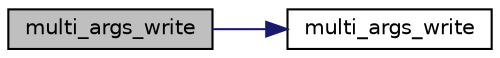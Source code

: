 digraph "multi_args_write"
{
 // LATEX_PDF_SIZE
  edge [fontname="Helvetica",fontsize="10",labelfontname="Helvetica",labelfontsize="10"];
  node [fontname="Helvetica",fontsize="10",shape=record];
  rankdir="LR";
  Node21 [label="multi_args_write",height=0.2,width=0.4,color="black", fillcolor="grey75", style="filled", fontcolor="black",tooltip=" "];
  Node21 -> Node22 [color="midnightblue",fontsize="10",style="solid",fontname="Helvetica"];
  Node22 [label="multi_args_write",height=0.2,width=0.4,color="black", fillcolor="white", style="filled",URL="$logger_8hpp.html#a9ab6a6324e4085836bed59d76eacfcf0",tooltip=" "];
}
